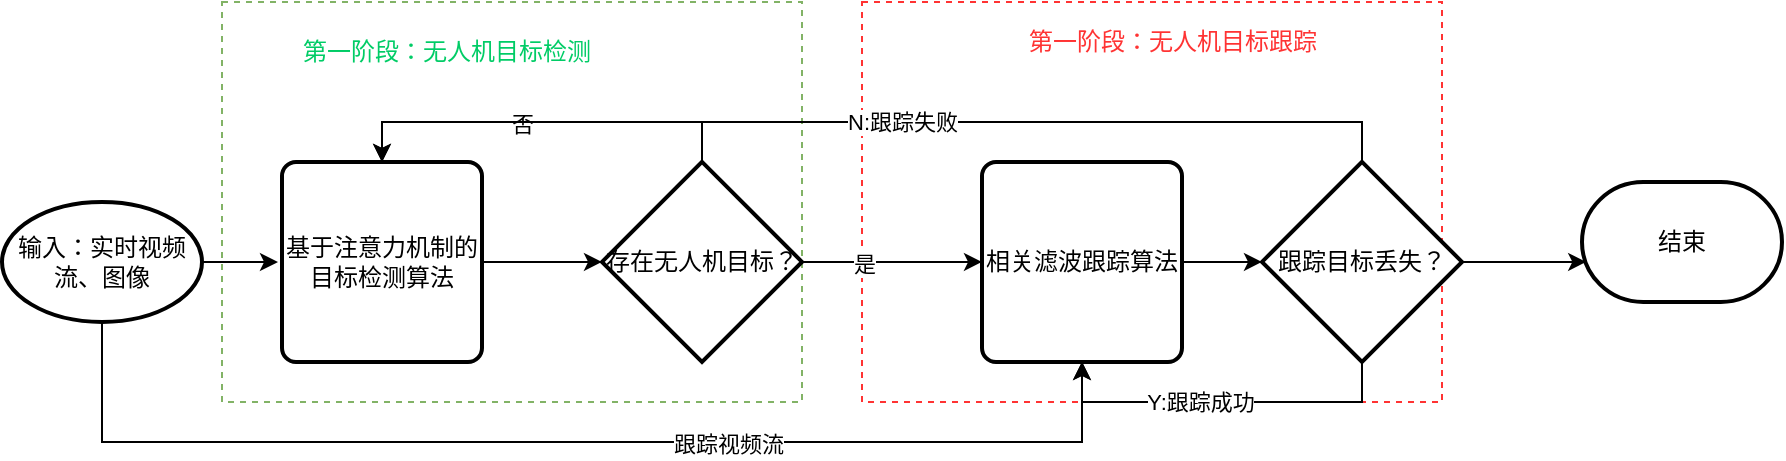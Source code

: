 <mxfile version="20.2.8" type="github">
  <diagram id="yDhocIVjmnCuPwCWFGr_" name="Page-1">
    <mxGraphModel dx="1185" dy="588" grid="1" gridSize="10" guides="1" tooltips="1" connect="1" arrows="1" fold="1" page="1" pageScale="1" pageWidth="827" pageHeight="1169" math="0" shadow="0">
      <root>
        <mxCell id="0" />
        <mxCell id="1" parent="0" />
        <mxCell id="Zut7dhxNFDEUJoQM6n31-27" value="" style="rounded=0;whiteSpace=wrap;html=1;fillColor=none;strokeColor=#FF3333;dashed=1;" parent="1" vertex="1">
          <mxGeometry x="470" y="60" width="290" height="200" as="geometry" />
        </mxCell>
        <mxCell id="Zut7dhxNFDEUJoQM6n31-23" value="" style="rounded=0;whiteSpace=wrap;html=1;fillColor=none;strokeColor=#82b366;dashed=1;" parent="1" vertex="1">
          <mxGeometry x="150" y="60" width="290" height="200" as="geometry" />
        </mxCell>
        <mxCell id="Zut7dhxNFDEUJoQM6n31-3" style="edgeStyle=orthogonalEdgeStyle;rounded=0;orthogonalLoop=1;jettySize=auto;html=1;exitX=1;exitY=0.5;exitDx=0;exitDy=0;exitPerimeter=0;entryX=-0.02;entryY=0.507;entryDx=0;entryDy=0;entryPerimeter=0;" parent="1" source="Zut7dhxNFDEUJoQM6n31-1" target="Zut7dhxNFDEUJoQM6n31-2" edge="1">
          <mxGeometry relative="1" as="geometry" />
        </mxCell>
        <mxCell id="Zut7dhxNFDEUJoQM6n31-12" style="edgeStyle=orthogonalEdgeStyle;rounded=0;orthogonalLoop=1;jettySize=auto;html=1;exitX=0.5;exitY=1;exitDx=0;exitDy=0;exitPerimeter=0;" parent="1" source="Zut7dhxNFDEUJoQM6n31-1" edge="1">
          <mxGeometry relative="1" as="geometry">
            <mxPoint x="580" y="240" as="targetPoint" />
            <Array as="points">
              <mxPoint x="90" y="280" />
              <mxPoint x="580" y="280" />
            </Array>
          </mxGeometry>
        </mxCell>
        <mxCell id="Zut7dhxNFDEUJoQM6n31-19" value="跟踪视频流" style="edgeLabel;html=1;align=center;verticalAlign=middle;resizable=0;points=[];" parent="Zut7dhxNFDEUJoQM6n31-12" vertex="1" connectable="0">
          <mxGeometry x="0.265" y="-1" relative="1" as="geometry">
            <mxPoint as="offset" />
          </mxGeometry>
        </mxCell>
        <mxCell id="Zut7dhxNFDEUJoQM6n31-1" value="输入：实时视频流、图像" style="strokeWidth=2;html=1;shape=mxgraph.flowchart.start_1;whiteSpace=wrap;" parent="1" vertex="1">
          <mxGeometry x="40" y="159.97" width="100" height="60" as="geometry" />
        </mxCell>
        <mxCell id="Zut7dhxNFDEUJoQM6n31-5" style="edgeStyle=orthogonalEdgeStyle;rounded=0;orthogonalLoop=1;jettySize=auto;html=1;exitX=1;exitY=0.5;exitDx=0;exitDy=0;entryX=0;entryY=0.5;entryDx=0;entryDy=0;entryPerimeter=0;" parent="1" source="Zut7dhxNFDEUJoQM6n31-2" target="Zut7dhxNFDEUJoQM6n31-4" edge="1">
          <mxGeometry relative="1" as="geometry" />
        </mxCell>
        <mxCell id="Zut7dhxNFDEUJoQM6n31-2" value="基于注意力机制的目标检测算法" style="rounded=1;whiteSpace=wrap;html=1;absoluteArcSize=1;arcSize=14;strokeWidth=2;" parent="1" vertex="1">
          <mxGeometry x="180" y="139.97" width="100" height="100" as="geometry" />
        </mxCell>
        <mxCell id="Zut7dhxNFDEUJoQM6n31-6" style="edgeStyle=orthogonalEdgeStyle;rounded=0;orthogonalLoop=1;jettySize=auto;html=1;exitX=0.5;exitY=0;exitDx=0;exitDy=0;exitPerimeter=0;entryX=0.5;entryY=0;entryDx=0;entryDy=0;" parent="1" source="Zut7dhxNFDEUJoQM6n31-4" target="Zut7dhxNFDEUJoQM6n31-2" edge="1">
          <mxGeometry relative="1" as="geometry" />
        </mxCell>
        <mxCell id="Zut7dhxNFDEUJoQM6n31-7" value="否" style="edgeLabel;html=1;align=center;verticalAlign=middle;resizable=0;points=[];" parent="Zut7dhxNFDEUJoQM6n31-6" vertex="1" connectable="0">
          <mxGeometry x="-0.348" y="1" relative="1" as="geometry">
            <mxPoint x="-45" as="offset" />
          </mxGeometry>
        </mxCell>
        <mxCell id="Zut7dhxNFDEUJoQM6n31-9" style="edgeStyle=orthogonalEdgeStyle;rounded=0;orthogonalLoop=1;jettySize=auto;html=1;exitX=1;exitY=0.5;exitDx=0;exitDy=0;exitPerimeter=0;entryX=0;entryY=0.5;entryDx=0;entryDy=0;" parent="1" source="Zut7dhxNFDEUJoQM6n31-4" target="Zut7dhxNFDEUJoQM6n31-8" edge="1">
          <mxGeometry relative="1" as="geometry" />
        </mxCell>
        <mxCell id="Zut7dhxNFDEUJoQM6n31-10" value="是" style="edgeLabel;html=1;align=center;verticalAlign=middle;resizable=0;points=[];" parent="Zut7dhxNFDEUJoQM6n31-9" vertex="1" connectable="0">
          <mxGeometry x="-0.327" y="-1" relative="1" as="geometry">
            <mxPoint as="offset" />
          </mxGeometry>
        </mxCell>
        <mxCell id="Zut7dhxNFDEUJoQM6n31-4" value="存在无人机目标？" style="strokeWidth=2;html=1;shape=mxgraph.flowchart.decision;whiteSpace=wrap;" parent="1" vertex="1">
          <mxGeometry x="340" y="139.97" width="100" height="100" as="geometry" />
        </mxCell>
        <mxCell id="Zut7dhxNFDEUJoQM6n31-16" style="edgeStyle=orthogonalEdgeStyle;rounded=0;orthogonalLoop=1;jettySize=auto;html=1;exitX=1;exitY=0.5;exitDx=0;exitDy=0;entryX=0;entryY=0.5;entryDx=0;entryDy=0;entryPerimeter=0;" parent="1" source="Zut7dhxNFDEUJoQM6n31-8" target="Zut7dhxNFDEUJoQM6n31-15" edge="1">
          <mxGeometry relative="1" as="geometry" />
        </mxCell>
        <mxCell id="Zut7dhxNFDEUJoQM6n31-8" value="相关滤波跟踪算法" style="rounded=1;whiteSpace=wrap;html=1;absoluteArcSize=1;arcSize=14;strokeWidth=2;" parent="1" vertex="1">
          <mxGeometry x="530" y="139.97" width="100" height="100" as="geometry" />
        </mxCell>
        <mxCell id="Zut7dhxNFDEUJoQM6n31-11" value="结束" style="strokeWidth=2;html=1;shape=mxgraph.flowchart.terminator;whiteSpace=wrap;" parent="1" vertex="1">
          <mxGeometry x="830" y="150" width="100" height="60" as="geometry" />
        </mxCell>
        <mxCell id="Zut7dhxNFDEUJoQM6n31-17" style="edgeStyle=orthogonalEdgeStyle;rounded=0;orthogonalLoop=1;jettySize=auto;html=1;exitX=0.5;exitY=0;exitDx=0;exitDy=0;exitPerimeter=0;entryX=0.5;entryY=0;entryDx=0;entryDy=0;" parent="1" source="Zut7dhxNFDEUJoQM6n31-15" target="Zut7dhxNFDEUJoQM6n31-2" edge="1">
          <mxGeometry relative="1" as="geometry" />
        </mxCell>
        <mxCell id="Zut7dhxNFDEUJoQM6n31-18" value="N:跟踪失败" style="edgeLabel;html=1;align=center;verticalAlign=middle;resizable=0;points=[];" parent="Zut7dhxNFDEUJoQM6n31-17" vertex="1" connectable="0">
          <mxGeometry x="-0.417" relative="1" as="geometry">
            <mxPoint x="-96" as="offset" />
          </mxGeometry>
        </mxCell>
        <mxCell id="Zut7dhxNFDEUJoQM6n31-20" style="edgeStyle=orthogonalEdgeStyle;rounded=0;orthogonalLoop=1;jettySize=auto;html=1;exitX=0.5;exitY=1;exitDx=0;exitDy=0;exitPerimeter=0;" parent="1" source="Zut7dhxNFDEUJoQM6n31-15" edge="1">
          <mxGeometry relative="1" as="geometry">
            <mxPoint x="580" y="239.857" as="targetPoint" />
            <Array as="points">
              <mxPoint x="720" y="260" />
              <mxPoint x="580" y="260" />
            </Array>
          </mxGeometry>
        </mxCell>
        <mxCell id="Zut7dhxNFDEUJoQM6n31-21" value="Y:跟踪成功" style="edgeLabel;html=1;align=center;verticalAlign=middle;resizable=0;points=[];" parent="Zut7dhxNFDEUJoQM6n31-20" vertex="1" connectable="0">
          <mxGeometry x="0.127" relative="1" as="geometry">
            <mxPoint as="offset" />
          </mxGeometry>
        </mxCell>
        <mxCell id="Zut7dhxNFDEUJoQM6n31-22" style="edgeStyle=orthogonalEdgeStyle;rounded=0;orthogonalLoop=1;jettySize=auto;html=1;exitX=1;exitY=0.5;exitDx=0;exitDy=0;exitPerimeter=0;entryX=0.021;entryY=0.666;entryDx=0;entryDy=0;entryPerimeter=0;" parent="1" source="Zut7dhxNFDEUJoQM6n31-15" target="Zut7dhxNFDEUJoQM6n31-11" edge="1">
          <mxGeometry relative="1" as="geometry" />
        </mxCell>
        <mxCell id="Zut7dhxNFDEUJoQM6n31-15" value="跟踪目标丢失？" style="strokeWidth=2;html=1;shape=mxgraph.flowchart.decision;whiteSpace=wrap;" parent="1" vertex="1">
          <mxGeometry x="670" y="139.97" width="100" height="100" as="geometry" />
        </mxCell>
        <mxCell id="Zut7dhxNFDEUJoQM6n31-24" value="&lt;font color=&quot;#00cc66&quot;&gt;第一阶段：无人机目标检测&lt;/font&gt;" style="text;html=1;strokeColor=none;fillColor=none;align=center;verticalAlign=middle;whiteSpace=wrap;rounded=0;dashed=1;" parent="1" vertex="1">
          <mxGeometry x="185" y="70" width="155" height="30" as="geometry" />
        </mxCell>
        <mxCell id="Zut7dhxNFDEUJoQM6n31-28" value="&lt;font color=&quot;#ff3333&quot;&gt;第一阶段：无人机目标跟踪&lt;/font&gt;" style="text;html=1;strokeColor=none;fillColor=none;align=center;verticalAlign=middle;whiteSpace=wrap;rounded=0;dashed=1;" parent="1" vertex="1">
          <mxGeometry x="547.5" y="70" width="155" height="20" as="geometry" />
        </mxCell>
      </root>
    </mxGraphModel>
  </diagram>
</mxfile>
